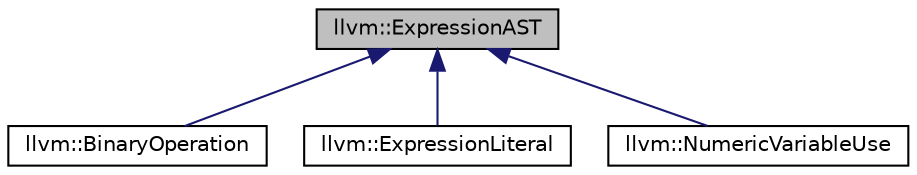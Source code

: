 digraph "llvm::ExpressionAST"
{
 // LATEX_PDF_SIZE
  bgcolor="transparent";
  edge [fontname="Helvetica",fontsize="10",labelfontname="Helvetica",labelfontsize="10"];
  node [fontname="Helvetica",fontsize="10",shape=record];
  Node1 [label="llvm::ExpressionAST",height=0.2,width=0.4,color="black", fillcolor="grey75", style="filled", fontcolor="black",tooltip="Base class representing the AST of a given expression."];
  Node1 -> Node2 [dir="back",color="midnightblue",fontsize="10",style="solid",fontname="Helvetica"];
  Node2 [label="llvm::BinaryOperation",height=0.2,width=0.4,color="black",URL="$classllvm_1_1BinaryOperation.html",tooltip="Class representing a single binary operation in the AST of an expression."];
  Node1 -> Node3 [dir="back",color="midnightblue",fontsize="10",style="solid",fontname="Helvetica"];
  Node3 [label="llvm::ExpressionLiteral",height=0.2,width=0.4,color="black",URL="$classllvm_1_1ExpressionLiteral.html",tooltip="Class representing an unsigned literal in the AST of an expression."];
  Node1 -> Node4 [dir="back",color="midnightblue",fontsize="10",style="solid",fontname="Helvetica"];
  Node4 [label="llvm::NumericVariableUse",height=0.2,width=0.4,color="black",URL="$classllvm_1_1NumericVariableUse.html",tooltip="Class representing the use of a numeric variable in the AST of an expression."];
}
